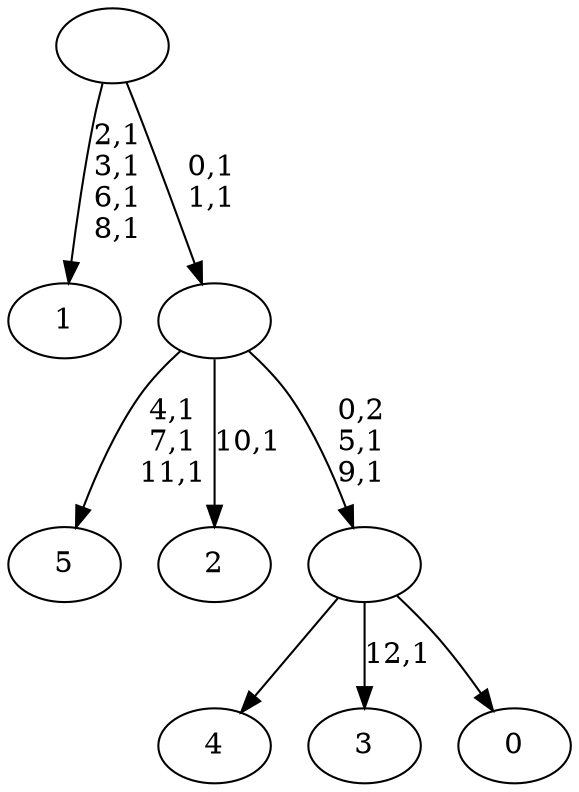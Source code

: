 digraph T {
	19 [label="5"]
	15 [label="4"]
	14 [label="3"]
	12 [label="2"]
	10 [label="1"]
	5 [label="0"]
	4 [label=""]
	2 [label=""]
	0 [label=""]
	4 -> 14 [label="12,1"]
	4 -> 15 [label=""]
	4 -> 5 [label=""]
	2 -> 4 [label="0,2\n5,1\n9,1"]
	2 -> 12 [label="10,1"]
	2 -> 19 [label="4,1\n7,1\n11,1"]
	0 -> 2 [label="0,1\n1,1"]
	0 -> 10 [label="2,1\n3,1\n6,1\n8,1"]
}
